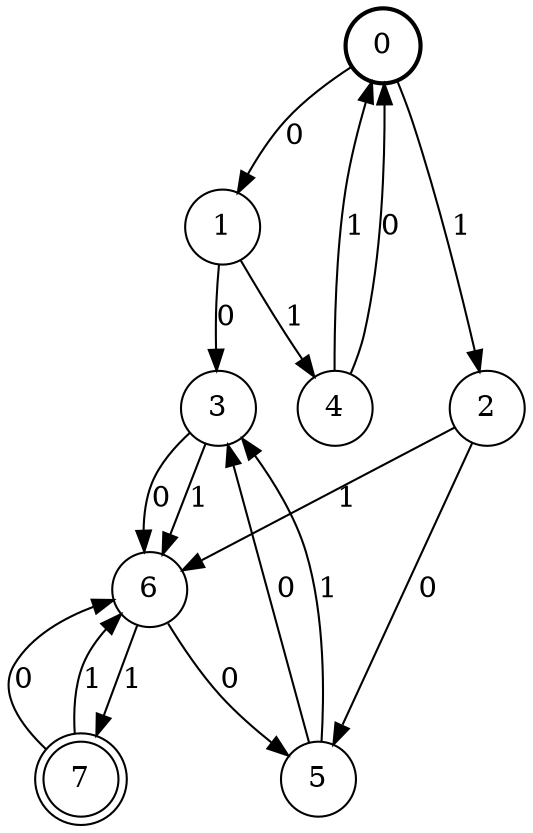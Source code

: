 digraph Automat {
    node [shape = circle];
    0 [style = "bold"];
    0 -> 1 [label = "0"];
    0 -> 2 [label = "1"];
    1 -> 3 [label = "0"];
    1 -> 4 [label = "1"];
    2 -> 5 [label = "0"];
    2 -> 6 [label = "1"];
    3 -> 6 [label = "0"];
    3 -> 6 [label = "1"];
    4 -> 0 [label = "0"];
    4 -> 0 [label = "1"];
    5 -> 3 [label = "0"];
    5 -> 3 [label = "1"];
    6 -> 5 [label = "0"];
    6 -> 7 [label = "1"];
    7 [peripheries=2]
    7 -> 6 [label = "0"];
    7 -> 6 [label = "1"];
}
